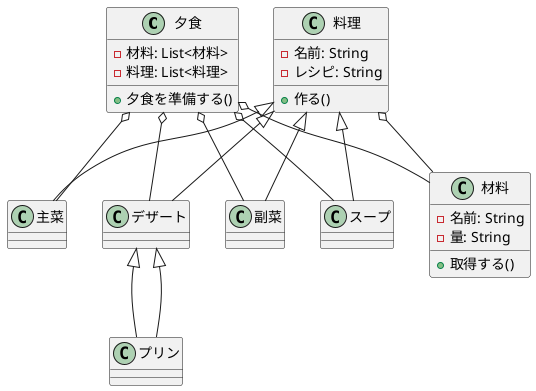 @startuml メインを作る依存関係図
class 夕食 {
  -材料: List<材料>
  -料理: List<料理>
  +夕食を準備する()
}

class 材料 {
  -名前: String
  -量: String
  +取得する()
}

class 料理 {
  -名前: String
  -レシピ: String
  +作る()
}

class 主菜 extends 料理 {
}

class プリン extends デザート {
}

class 副菜 extends 料理 {
}

class スープ extends 料理 {
}

class デザート extends 料理 {
}

夕食 o-- 材料
夕食 o-- 主菜
夕食 o-- 副菜
夕食 o-- スープ
夕食 o-- デザート
料理 o-- 材料
デザート <|-- プリン
@enduml






